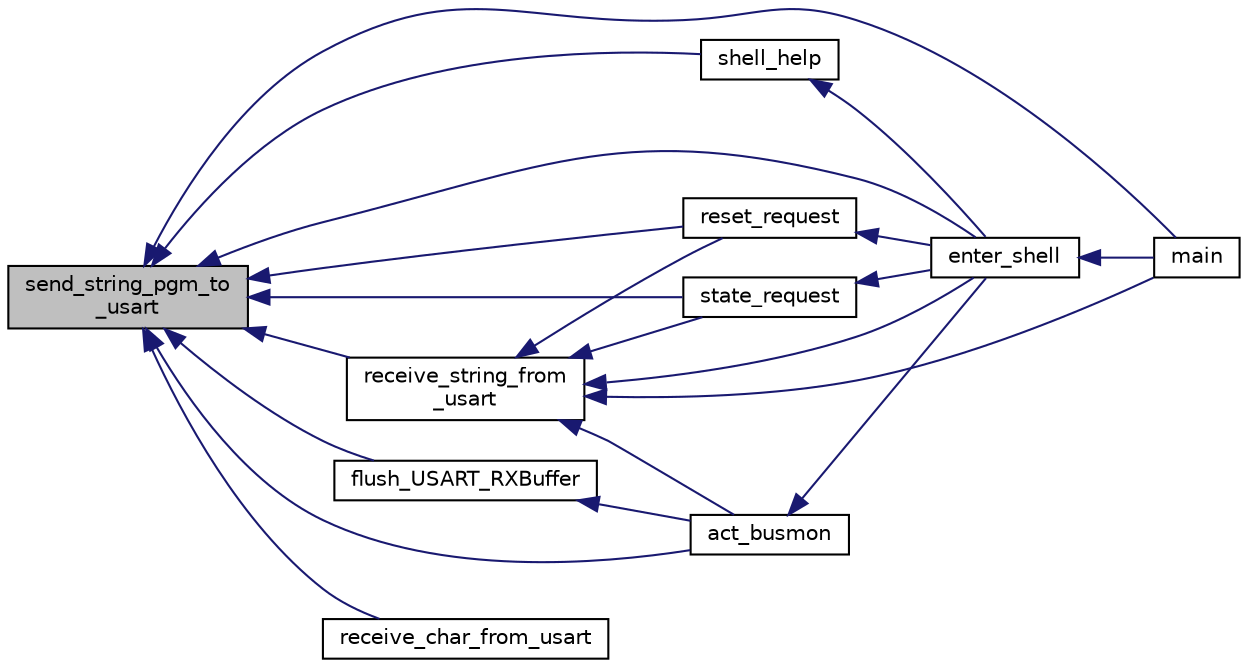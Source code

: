 digraph "send_string_pgm_to_usart"
{
  edge [fontname="Helvetica",fontsize="10",labelfontname="Helvetica",labelfontsize="10"];
  node [fontname="Helvetica",fontsize="10",shape=record];
  rankdir="LR";
  Node45 [label="send_string_pgm_to\l_usart",height=0.2,width=0.4,color="black", fillcolor="grey75", style="filled", fontcolor="black"];
  Node45 -> Node46 [dir="back",color="midnightblue",fontsize="10",style="solid"];
  Node46 [label="act_busmon",height=0.2,width=0.4,color="black", fillcolor="white", style="filled",URL="$shell_8h.html#ad95c9c45c97cc744ca49a98494bf9465",tooltip="Shell-Function for the U_ActivateBusmon-Service. "];
  Node46 -> Node47 [dir="back",color="midnightblue",fontsize="10",style="solid"];
  Node47 [label="enter_shell",height=0.2,width=0.4,color="black", fillcolor="white", style="filled",URL="$shell_8h.html#a3197713442e02b97406567e4a11e193f",tooltip="Enter the \"Shell\". "];
  Node47 -> Node48 [dir="back",color="midnightblue",fontsize="10",style="solid"];
  Node48 [label="main",height=0.2,width=0.4,color="black", fillcolor="white", style="filled",URL="$main_8c.html#a840291bc02cba5474a4cb46a9b9566fe",tooltip="This is the main-Function. "];
  Node45 -> Node47 [dir="back",color="midnightblue",fontsize="10",style="solid"];
  Node45 -> Node49 [dir="back",color="midnightblue",fontsize="10",style="solid"];
  Node49 [label="flush_USART_RXBuffer",height=0.2,width=0.4,color="black", fillcolor="white", style="filled",URL="$_u_a_r_t_8h.html#a6c34e7e2146aab25f22bf042eae221ac",tooltip="This Method flushs the RX Buffer. "];
  Node49 -> Node46 [dir="back",color="midnightblue",fontsize="10",style="solid"];
  Node45 -> Node48 [dir="back",color="midnightblue",fontsize="10",style="solid"];
  Node45 -> Node50 [dir="back",color="midnightblue",fontsize="10",style="solid"];
  Node50 [label="receive_char_from_usart",height=0.2,width=0.4,color="black", fillcolor="white", style="filled",URL="$_u_a_r_t_8h.html#a1937cef99bb4eb8ca37fd7b128750c1b",tooltip="This Method waits till one char is in the given USART-Buffer - No Timeout, Blocks!!!!. "];
  Node45 -> Node51 [dir="back",color="midnightblue",fontsize="10",style="solid"];
  Node51 [label="receive_string_from\l_usart",height=0.2,width=0.4,color="black", fillcolor="white", style="filled",URL="$_u_a_r_t_8h.html#a6a0a1c62a63f3388c9d22c87a069ebe7",tooltip="This Method reads out the data of the RingBuffer and returns a string. "];
  Node51 -> Node48 [dir="back",color="midnightblue",fontsize="10",style="solid"];
  Node51 -> Node47 [dir="back",color="midnightblue",fontsize="10",style="solid"];
  Node51 -> Node52 [dir="back",color="midnightblue",fontsize="10",style="solid"];
  Node52 [label="reset_request",height=0.2,width=0.4,color="black", fillcolor="white", style="filled",URL="$shell_8h.html#ab8aa91cc93dc57699d69cf98e7244d64",tooltip="Shell-Function for the U_reset.request-Service. "];
  Node52 -> Node47 [dir="back",color="midnightblue",fontsize="10",style="solid"];
  Node51 -> Node53 [dir="back",color="midnightblue",fontsize="10",style="solid"];
  Node53 [label="state_request",height=0.2,width=0.4,color="black", fillcolor="white", style="filled",URL="$shell_8h.html#a7e7bbbb940671ab75e317fb9e82e956d",tooltip="Shell-Function for the U_state.request-Service. "];
  Node53 -> Node47 [dir="back",color="midnightblue",fontsize="10",style="solid"];
  Node51 -> Node46 [dir="back",color="midnightblue",fontsize="10",style="solid"];
  Node45 -> Node52 [dir="back",color="midnightblue",fontsize="10",style="solid"];
  Node45 -> Node54 [dir="back",color="midnightblue",fontsize="10",style="solid"];
  Node54 [label="shell_help",height=0.2,width=0.4,color="black", fillcolor="white", style="filled",URL="$shell_8h.html#acd8340ade32d7f467cf3b625bd06ba31"];
  Node54 -> Node47 [dir="back",color="midnightblue",fontsize="10",style="solid"];
  Node45 -> Node53 [dir="back",color="midnightblue",fontsize="10",style="solid"];
}
